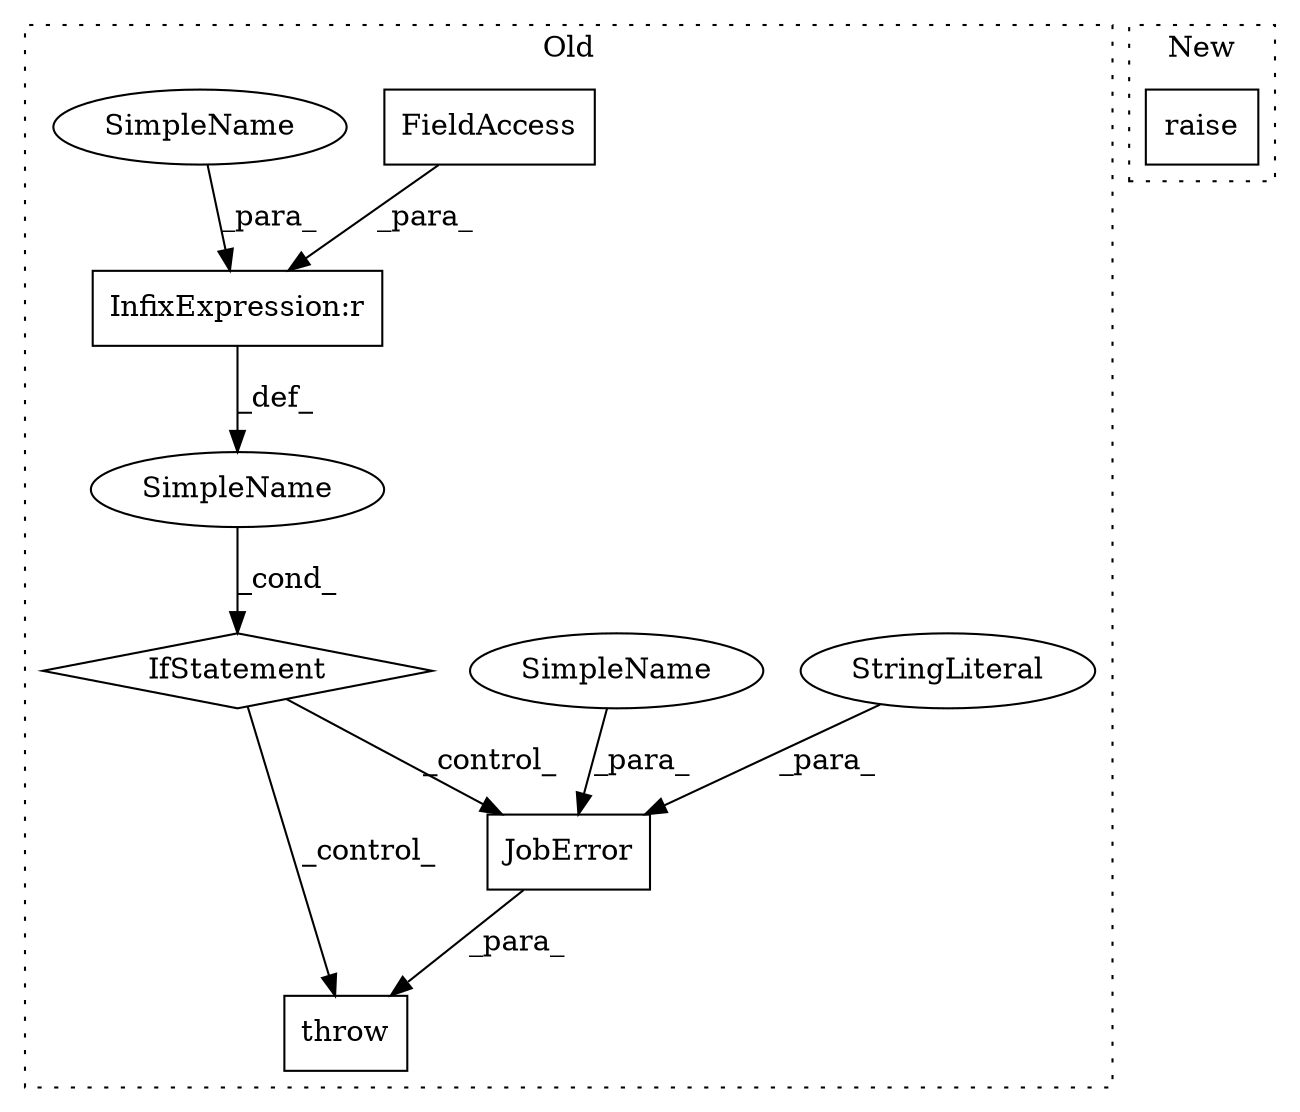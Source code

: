 digraph G {
subgraph cluster0 {
1 [label="throw" a="53" s="10203" l="6" shape="box"];
3 [label="IfStatement" a="25" s="10170,10193" l="4,2" shape="diamond"];
4 [label="SimpleName" a="42" s="" l="" shape="ellipse"];
5 [label="InfixExpression:r" a="27" s="10185" l="4" shape="box"];
6 [label="FieldAccess" a="22" s="10174" l="11" shape="box"];
7 [label="JobError" a="32" s="10209,10256" l="9,1" shape="box"];
8 [label="StringLiteral" a="45" s="10218" l="33" shape="ellipse"];
9 [label="SimpleName" a="42" s="10252" l="4" shape="ellipse"];
10 [label="SimpleName" a="42" s="10189" l="4" shape="ellipse"];
label = "Old";
style="dotted";
}
subgraph cluster1 {
2 [label="raise" a="32" s="10089" l="7" shape="box"];
label = "New";
style="dotted";
}
3 -> 1 [label="_control_"];
3 -> 7 [label="_control_"];
4 -> 3 [label="_cond_"];
5 -> 4 [label="_def_"];
6 -> 5 [label="_para_"];
7 -> 1 [label="_para_"];
8 -> 7 [label="_para_"];
9 -> 7 [label="_para_"];
10 -> 5 [label="_para_"];
}